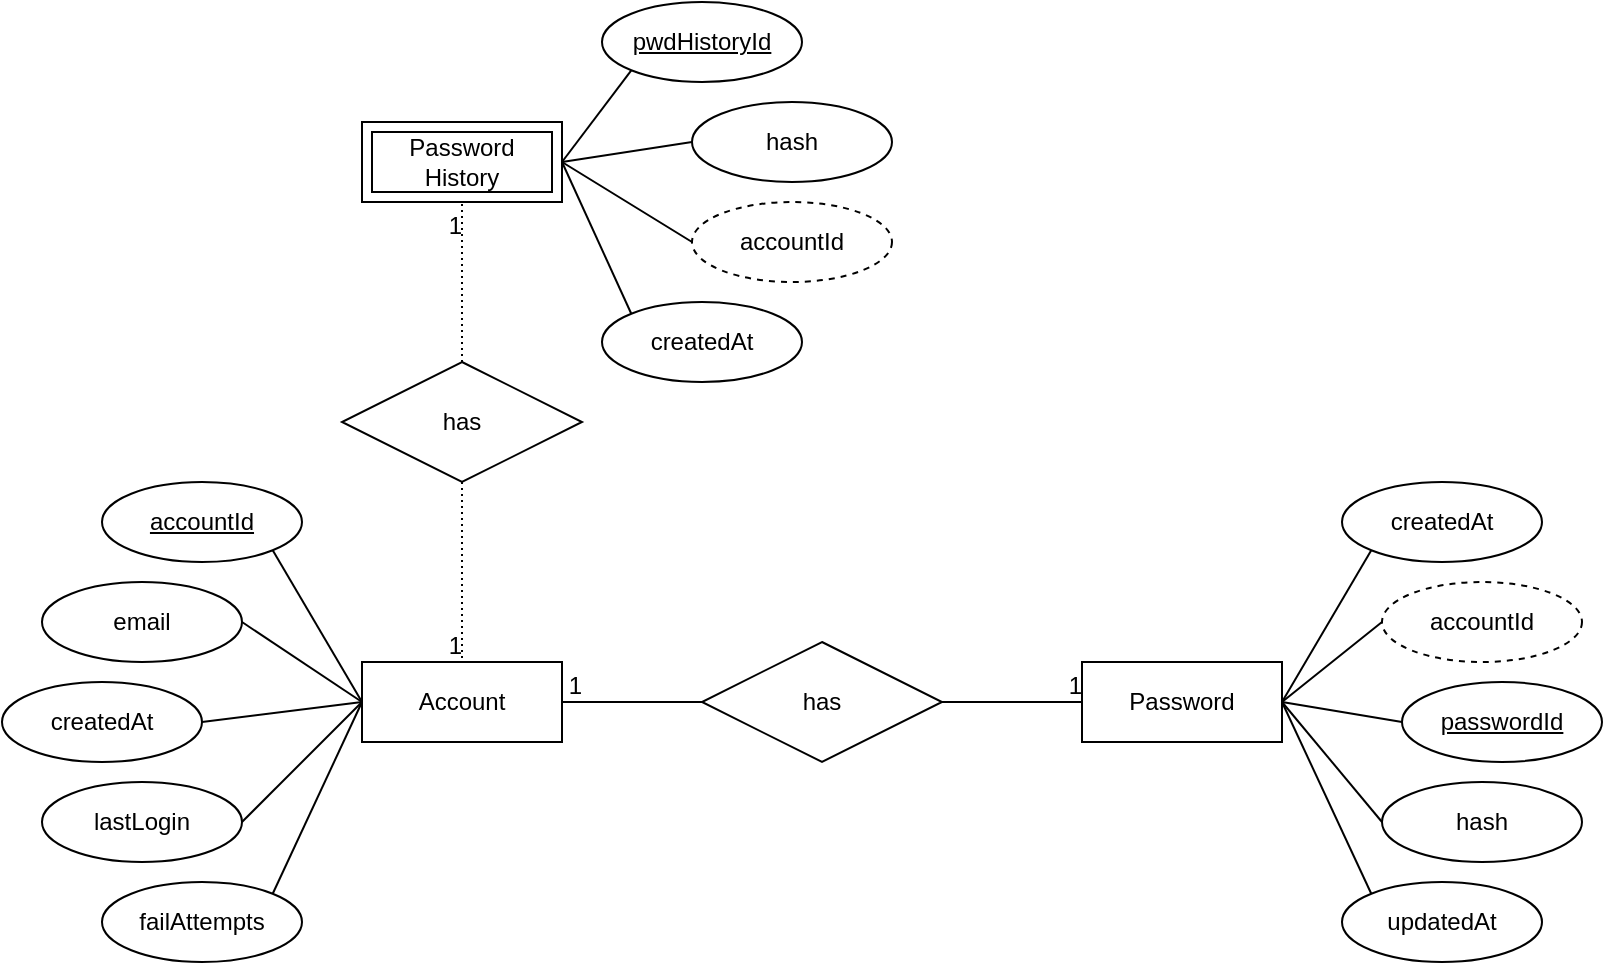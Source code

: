 <mxfile>
    <diagram id="cQ3utKzj6t_czdYG7g_h" name="Page-1">
        <mxGraphModel dx="785" dy="505" grid="1" gridSize="10" guides="1" tooltips="1" connect="1" arrows="1" fold="1" page="1" pageScale="1" pageWidth="850" pageHeight="1100" math="0" shadow="0">
            <root>
                <mxCell id="0"/>
                <mxCell id="1" parent="0"/>
                <mxCell id="2" value="Account" style="whiteSpace=wrap;html=1;align=center;" vertex="1" parent="1">
                    <mxGeometry x="210" y="360" width="100" height="40" as="geometry"/>
                </mxCell>
                <mxCell id="3" value="accountId" style="ellipse;whiteSpace=wrap;html=1;align=center;fontStyle=4;" vertex="1" parent="1">
                    <mxGeometry x="80" y="270" width="100" height="40" as="geometry"/>
                </mxCell>
                <mxCell id="4" value="createdAt" style="ellipse;whiteSpace=wrap;html=1;align=center;" vertex="1" parent="1">
                    <mxGeometry x="30" y="370" width="100" height="40" as="geometry"/>
                </mxCell>
                <mxCell id="5" value="email" style="ellipse;whiteSpace=wrap;html=1;align=center;" vertex="1" parent="1">
                    <mxGeometry x="50" y="320" width="100" height="40" as="geometry"/>
                </mxCell>
                <mxCell id="6" value="lastLogin" style="ellipse;whiteSpace=wrap;html=1;align=center;" vertex="1" parent="1">
                    <mxGeometry x="50" y="420" width="100" height="40" as="geometry"/>
                </mxCell>
                <mxCell id="7" value="failAttempts" style="ellipse;whiteSpace=wrap;html=1;align=center;" vertex="1" parent="1">
                    <mxGeometry x="80" y="470" width="100" height="40" as="geometry"/>
                </mxCell>
                <mxCell id="8" value="" style="endArrow=none;html=1;rounded=0;exitX=0;exitY=0.5;exitDx=0;exitDy=0;entryX=1;entryY=1;entryDx=0;entryDy=0;" edge="1" parent="1" source="2" target="3">
                    <mxGeometry relative="1" as="geometry">
                        <mxPoint x="450" y="390" as="sourcePoint"/>
                        <mxPoint x="610" y="390" as="targetPoint"/>
                    </mxGeometry>
                </mxCell>
                <mxCell id="9" value="" style="endArrow=none;html=1;rounded=0;exitX=0;exitY=0.5;exitDx=0;exitDy=0;entryX=1;entryY=0.5;entryDx=0;entryDy=0;" edge="1" parent="1" source="2" target="5">
                    <mxGeometry relative="1" as="geometry">
                        <mxPoint x="220" y="390" as="sourcePoint"/>
                        <mxPoint x="175.355" y="314.142" as="targetPoint"/>
                    </mxGeometry>
                </mxCell>
                <mxCell id="10" value="" style="endArrow=none;html=1;rounded=0;exitX=0;exitY=0.5;exitDx=0;exitDy=0;entryX=1;entryY=0.5;entryDx=0;entryDy=0;" edge="1" parent="1" source="2" target="4">
                    <mxGeometry relative="1" as="geometry">
                        <mxPoint x="230" y="400" as="sourcePoint"/>
                        <mxPoint x="185.355" y="324.142" as="targetPoint"/>
                    </mxGeometry>
                </mxCell>
                <mxCell id="11" value="" style="endArrow=none;html=1;rounded=0;exitX=0;exitY=0.5;exitDx=0;exitDy=0;entryX=1;entryY=0.5;entryDx=0;entryDy=0;" edge="1" parent="1" source="2" target="6">
                    <mxGeometry relative="1" as="geometry">
                        <mxPoint x="240" y="410" as="sourcePoint"/>
                        <mxPoint x="195.355" y="334.142" as="targetPoint"/>
                    </mxGeometry>
                </mxCell>
                <mxCell id="12" value="" style="endArrow=none;html=1;rounded=0;exitX=0;exitY=0.5;exitDx=0;exitDy=0;entryX=1;entryY=0;entryDx=0;entryDy=0;" edge="1" parent="1" source="2" target="7">
                    <mxGeometry relative="1" as="geometry">
                        <mxPoint x="250" y="420" as="sourcePoint"/>
                        <mxPoint x="205.355" y="344.142" as="targetPoint"/>
                    </mxGeometry>
                </mxCell>
                <mxCell id="13" value="Password" style="whiteSpace=wrap;html=1;align=center;" vertex="1" parent="1">
                    <mxGeometry x="570" y="360" width="100" height="40" as="geometry"/>
                </mxCell>
                <mxCell id="14" value="hash" style="ellipse;whiteSpace=wrap;html=1;align=center;" vertex="1" parent="1">
                    <mxGeometry x="720" y="420" width="100" height="40" as="geometry"/>
                </mxCell>
                <mxCell id="15" value="passwordId" style="ellipse;whiteSpace=wrap;html=1;align=center;fontStyle=4;" vertex="1" parent="1">
                    <mxGeometry x="730" y="370" width="100" height="40" as="geometry"/>
                </mxCell>
                <mxCell id="16" value="createdAt" style="ellipse;whiteSpace=wrap;html=1;align=center;" vertex="1" parent="1">
                    <mxGeometry x="700" y="270" width="100" height="40" as="geometry"/>
                </mxCell>
                <mxCell id="17" value="updatedAt" style="ellipse;whiteSpace=wrap;html=1;align=center;" vertex="1" parent="1">
                    <mxGeometry x="700" y="470" width="100" height="40" as="geometry"/>
                </mxCell>
                <mxCell id="18" value="accountId" style="ellipse;whiteSpace=wrap;html=1;align=center;dashed=1;" vertex="1" parent="1">
                    <mxGeometry x="720" y="320" width="100" height="40" as="geometry"/>
                </mxCell>
                <mxCell id="19" value="" style="endArrow=none;html=1;rounded=0;entryX=0;entryY=1;entryDx=0;entryDy=0;exitX=1;exitY=0.5;exitDx=0;exitDy=0;" edge="1" parent="1" source="13" target="16">
                    <mxGeometry relative="1" as="geometry">
                        <mxPoint x="450" y="390" as="sourcePoint"/>
                        <mxPoint x="610" y="390" as="targetPoint"/>
                    </mxGeometry>
                </mxCell>
                <mxCell id="20" value="" style="endArrow=none;html=1;rounded=0;entryX=0;entryY=0.5;entryDx=0;entryDy=0;exitX=1;exitY=0.5;exitDx=0;exitDy=0;" edge="1" parent="1" source="13" target="18">
                    <mxGeometry relative="1" as="geometry">
                        <mxPoint x="450" y="390" as="sourcePoint"/>
                        <mxPoint x="610" y="390" as="targetPoint"/>
                    </mxGeometry>
                </mxCell>
                <mxCell id="21" value="" style="endArrow=none;html=1;rounded=0;entryX=0;entryY=0.5;entryDx=0;entryDy=0;exitX=1;exitY=0.5;exitDx=0;exitDy=0;" edge="1" parent="1" source="13" target="15">
                    <mxGeometry relative="1" as="geometry">
                        <mxPoint x="450" y="390" as="sourcePoint"/>
                        <mxPoint x="610" y="390" as="targetPoint"/>
                    </mxGeometry>
                </mxCell>
                <mxCell id="22" value="" style="endArrow=none;html=1;rounded=0;entryX=0;entryY=0.5;entryDx=0;entryDy=0;exitX=1;exitY=0.5;exitDx=0;exitDy=0;" edge="1" parent="1" source="13" target="14">
                    <mxGeometry relative="1" as="geometry">
                        <mxPoint x="450" y="390" as="sourcePoint"/>
                        <mxPoint x="610" y="390" as="targetPoint"/>
                    </mxGeometry>
                </mxCell>
                <mxCell id="23" value="" style="endArrow=none;html=1;rounded=0;entryX=0;entryY=0;entryDx=0;entryDy=0;exitX=1;exitY=0.5;exitDx=0;exitDy=0;" edge="1" parent="1" source="13" target="17">
                    <mxGeometry relative="1" as="geometry">
                        <mxPoint x="450" y="390" as="sourcePoint"/>
                        <mxPoint x="610" y="390" as="targetPoint"/>
                    </mxGeometry>
                </mxCell>
                <mxCell id="24" value="has" style="shape=rhombus;perimeter=rhombusPerimeter;whiteSpace=wrap;html=1;align=center;" vertex="1" parent="1">
                    <mxGeometry x="380" y="350" width="120" height="60" as="geometry"/>
                </mxCell>
                <mxCell id="27" value="" style="endArrow=none;html=1;rounded=0;entryX=0;entryY=0.5;entryDx=0;entryDy=0;exitX=1;exitY=0.5;exitDx=0;exitDy=0;" edge="1" parent="1" source="24" target="13">
                    <mxGeometry relative="1" as="geometry">
                        <mxPoint x="450" y="390" as="sourcePoint"/>
                        <mxPoint x="550" y="390" as="targetPoint"/>
                    </mxGeometry>
                </mxCell>
                <mxCell id="28" value="1" style="resizable=0;html=1;align=right;verticalAlign=bottom;" connectable="0" vertex="1" parent="27">
                    <mxGeometry x="1" relative="1" as="geometry"/>
                </mxCell>
                <mxCell id="29" value="" style="endArrow=none;html=1;rounded=0;entryX=1;entryY=0.5;entryDx=0;entryDy=0;exitX=0;exitY=0.5;exitDx=0;exitDy=0;" edge="1" parent="1" source="24" target="2">
                    <mxGeometry relative="1" as="geometry">
                        <mxPoint x="580" y="390" as="sourcePoint"/>
                        <mxPoint x="510" y="390" as="targetPoint"/>
                    </mxGeometry>
                </mxCell>
                <mxCell id="30" value="1" style="resizable=0;html=1;align=right;verticalAlign=bottom;" connectable="0" vertex="1" parent="29">
                    <mxGeometry x="1" relative="1" as="geometry">
                        <mxPoint x="10" as="offset"/>
                    </mxGeometry>
                </mxCell>
                <mxCell id="31" value="Password History" style="shape=ext;margin=3;double=1;whiteSpace=wrap;html=1;align=center;" vertex="1" parent="1">
                    <mxGeometry x="210" y="90" width="100" height="40" as="geometry"/>
                </mxCell>
                <mxCell id="32" value="accountId" style="ellipse;whiteSpace=wrap;html=1;align=center;dashed=1;" vertex="1" parent="1">
                    <mxGeometry x="375" y="130" width="100" height="40" as="geometry"/>
                </mxCell>
                <mxCell id="33" value="pwdHistoryId" style="ellipse;whiteSpace=wrap;html=1;align=center;fontStyle=4;" vertex="1" parent="1">
                    <mxGeometry x="330" y="30" width="100" height="40" as="geometry"/>
                </mxCell>
                <mxCell id="34" value="hash" style="ellipse;whiteSpace=wrap;html=1;align=center;" vertex="1" parent="1">
                    <mxGeometry x="375" y="80" width="100" height="40" as="geometry"/>
                </mxCell>
                <mxCell id="35" value="createdAt" style="ellipse;whiteSpace=wrap;html=1;align=center;" vertex="1" parent="1">
                    <mxGeometry x="330" y="180" width="100" height="40" as="geometry"/>
                </mxCell>
                <mxCell id="36" value="" style="endArrow=none;html=1;rounded=0;exitX=1;exitY=0.5;exitDx=0;exitDy=0;entryX=0;entryY=0;entryDx=0;entryDy=0;" edge="1" parent="1" source="31" target="35">
                    <mxGeometry relative="1" as="geometry">
                        <mxPoint x="250" y="310" as="sourcePoint"/>
                        <mxPoint x="290" y="190" as="targetPoint"/>
                    </mxGeometry>
                </mxCell>
                <mxCell id="37" value="" style="endArrow=none;html=1;rounded=0;exitX=1;exitY=0.5;exitDx=0;exitDy=0;entryX=0;entryY=0.5;entryDx=0;entryDy=0;" edge="1" parent="1" source="31" target="32">
                    <mxGeometry relative="1" as="geometry">
                        <mxPoint x="250" y="310" as="sourcePoint"/>
                        <mxPoint x="410" y="310" as="targetPoint"/>
                    </mxGeometry>
                </mxCell>
                <mxCell id="38" value="" style="endArrow=none;html=1;rounded=0;exitX=1;exitY=0.5;exitDx=0;exitDy=0;entryX=0;entryY=0.5;entryDx=0;entryDy=0;" edge="1" parent="1" source="31" target="34">
                    <mxGeometry relative="1" as="geometry">
                        <mxPoint x="250" y="310" as="sourcePoint"/>
                        <mxPoint x="410" y="310" as="targetPoint"/>
                    </mxGeometry>
                </mxCell>
                <mxCell id="39" value="" style="endArrow=none;html=1;rounded=0;exitX=1;exitY=0.5;exitDx=0;exitDy=0;entryX=0;entryY=1;entryDx=0;entryDy=0;" edge="1" parent="1" source="31" target="33">
                    <mxGeometry relative="1" as="geometry">
                        <mxPoint x="250" y="310" as="sourcePoint"/>
                        <mxPoint x="410" y="310" as="targetPoint"/>
                    </mxGeometry>
                </mxCell>
                <mxCell id="40" value="has" style="shape=rhombus;perimeter=rhombusPerimeter;whiteSpace=wrap;html=1;align=center;" vertex="1" parent="1">
                    <mxGeometry x="200" y="210" width="120" height="60" as="geometry"/>
                </mxCell>
                <mxCell id="41" value="" style="endArrow=none;html=1;rounded=0;dashed=1;dashPattern=1 2;entryX=0.5;entryY=1;entryDx=0;entryDy=0;exitX=0.5;exitY=0;exitDx=0;exitDy=0;" edge="1" parent="1" source="40" target="31">
                    <mxGeometry relative="1" as="geometry">
                        <mxPoint x="250" y="310" as="sourcePoint"/>
                        <mxPoint x="410" y="310" as="targetPoint"/>
                    </mxGeometry>
                </mxCell>
                <mxCell id="42" value="1" style="resizable=0;html=1;align=right;verticalAlign=bottom;" connectable="0" vertex="1" parent="41">
                    <mxGeometry x="1" relative="1" as="geometry">
                        <mxPoint y="20" as="offset"/>
                    </mxGeometry>
                </mxCell>
                <mxCell id="43" value="" style="endArrow=none;html=1;rounded=0;dashed=1;dashPattern=1 2;entryX=0.5;entryY=0;entryDx=0;entryDy=0;exitX=0.5;exitY=1;exitDx=0;exitDy=0;" edge="1" parent="1" source="40" target="2">
                    <mxGeometry relative="1" as="geometry">
                        <mxPoint x="270" y="140" as="sourcePoint"/>
                        <mxPoint x="270" y="220" as="targetPoint"/>
                    </mxGeometry>
                </mxCell>
                <mxCell id="44" value="1" style="resizable=0;html=1;align=right;verticalAlign=bottom;" connectable="0" vertex="1" parent="43">
                    <mxGeometry x="1" relative="1" as="geometry"/>
                </mxCell>
            </root>
        </mxGraphModel>
    </diagram>
</mxfile>